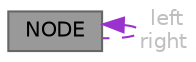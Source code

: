 digraph "NODE"
{
 // LATEX_PDF_SIZE
  bgcolor="transparent";
  edge [fontname=Helvetica,fontsize=10,labelfontname=Helvetica,labelfontsize=10];
  node [fontname=Helvetica,fontsize=10,shape=box,height=0.2,width=0.4];
  Node1 [id="Node000001",label="NODE",height=0.2,width=0.4,color="gray40", fillcolor="grey60", style="filled", fontcolor="black",tooltip="Representa um único nó na Árvore de Huffman."];
  Node1 -> Node1 [id="edge1_Node000001_Node000001",dir="back",color="darkorchid3",style="dashed",tooltip=" ",label=" left\nright",fontcolor="grey" ];
}
